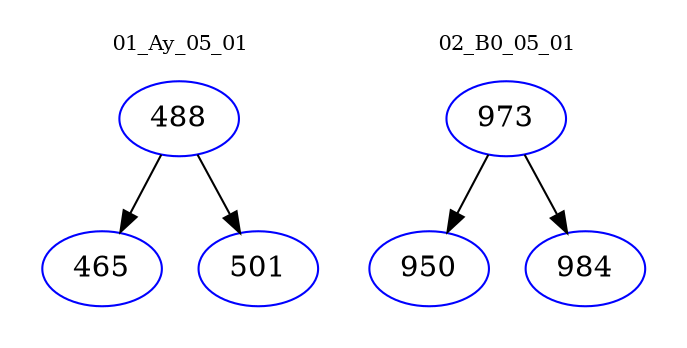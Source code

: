 digraph{
subgraph cluster_0 {
color = white
label = "01_Ay_05_01";
fontsize=10;
T0_488 [label="488", color="blue"]
T0_488 -> T0_465 [color="black"]
T0_465 [label="465", color="blue"]
T0_488 -> T0_501 [color="black"]
T0_501 [label="501", color="blue"]
}
subgraph cluster_1 {
color = white
label = "02_B0_05_01";
fontsize=10;
T1_973 [label="973", color="blue"]
T1_973 -> T1_950 [color="black"]
T1_950 [label="950", color="blue"]
T1_973 -> T1_984 [color="black"]
T1_984 [label="984", color="blue"]
}
}

